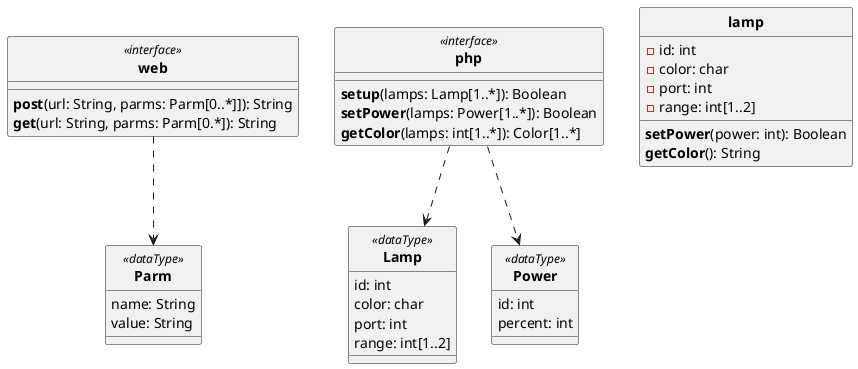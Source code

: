 @startuml
hide circle
class "<b>web</b>" as web <<interface>> {
   <b>post</b>(url: String, parms: Parm[0..*]]): String
   <b>get</b>(url: String, parms: Parm[0.*]): String
}
class "<b>Parm</b>" as Tparm <<dataType>> {
   name: String
   value: String
}
web ..> Tparm

class "<b>php</b>" as php <<interface>> {
   <b>setup</b>(lamps: Lamp[1..*]): Boolean
   <b>setPower</b>(lamps: Power[1..*]): Boolean
   <b>getColor</b>(lamps: int[1..*]): Color[1..*]
}
class "<b>Lamp</b>" as Tlamp <<dataType>> {
   id: int
   color: char
   port: int
   range: int[1..2]
}
class "<b>Power</b>" as Tpower <<dataType>> {
   id: int
   percent: int
}
php ..> Tlamp
php ..> Tpower

class "<b>lamp</b>" as lamp {
   -id: int
   -color: char
   -port: int
   -range: int[1..2]
   <b>setPower</b>(power: int): Boolean
   <b>getColor</b>(): String
}
@enduml